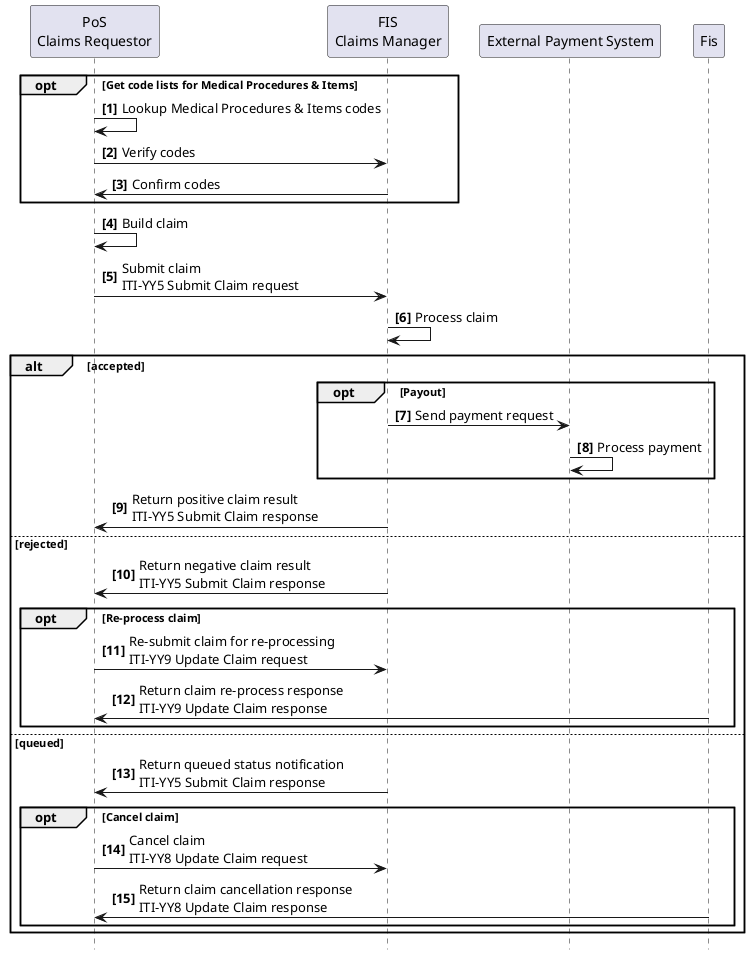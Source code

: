 @startuml
skinparam svgDimensionStyle false
hide footbox
autonumber "<b>[0]"

participant "PoS\nClaims Requestor" as App
participant "FIS\nClaims Manager" as FIS
participant "External Payment System" as EXT


opt Get code lists for Medical Procedures & Items
	App -> App: Lookup Medical Procedures & Items codes
	App -> FIS: Verify codes
	FIS -> App: Confirm codes
end opt
 
App -> App: Build claim
App -> FIS: Submit claim\nITI-YY5 Submit Claim request
FIS -> FIS: Process claim

alt accepted
	opt Payout
		FIS->EXT: Send payment request
   	EXT->EXT: Process payment
	end opt
	FIS -> App: Return positive claim result\nITI-YY5 Submit Claim response
else rejected
	FIS -> App: Return negative claim result\nITI-YY5 Submit Claim response
	opt Re-process claim
		App -> FIS: Re-submit claim for re-processing\nITI-YY9 Update Claim request
		Fis -> App: Return claim re-process response\nITI-YY9 Update Claim response
	end opt
else queued
	FIS -> App: Return queued status notification\nITI-YY5 Submit Claim response
	opt Cancel claim
		App -> FIS: Cancel claim\nITI-YY8 Update Claim request
		Fis -> App: Return claim cancellation response\nITI-YY8 Update Claim response
	end opt
end

@enduml

